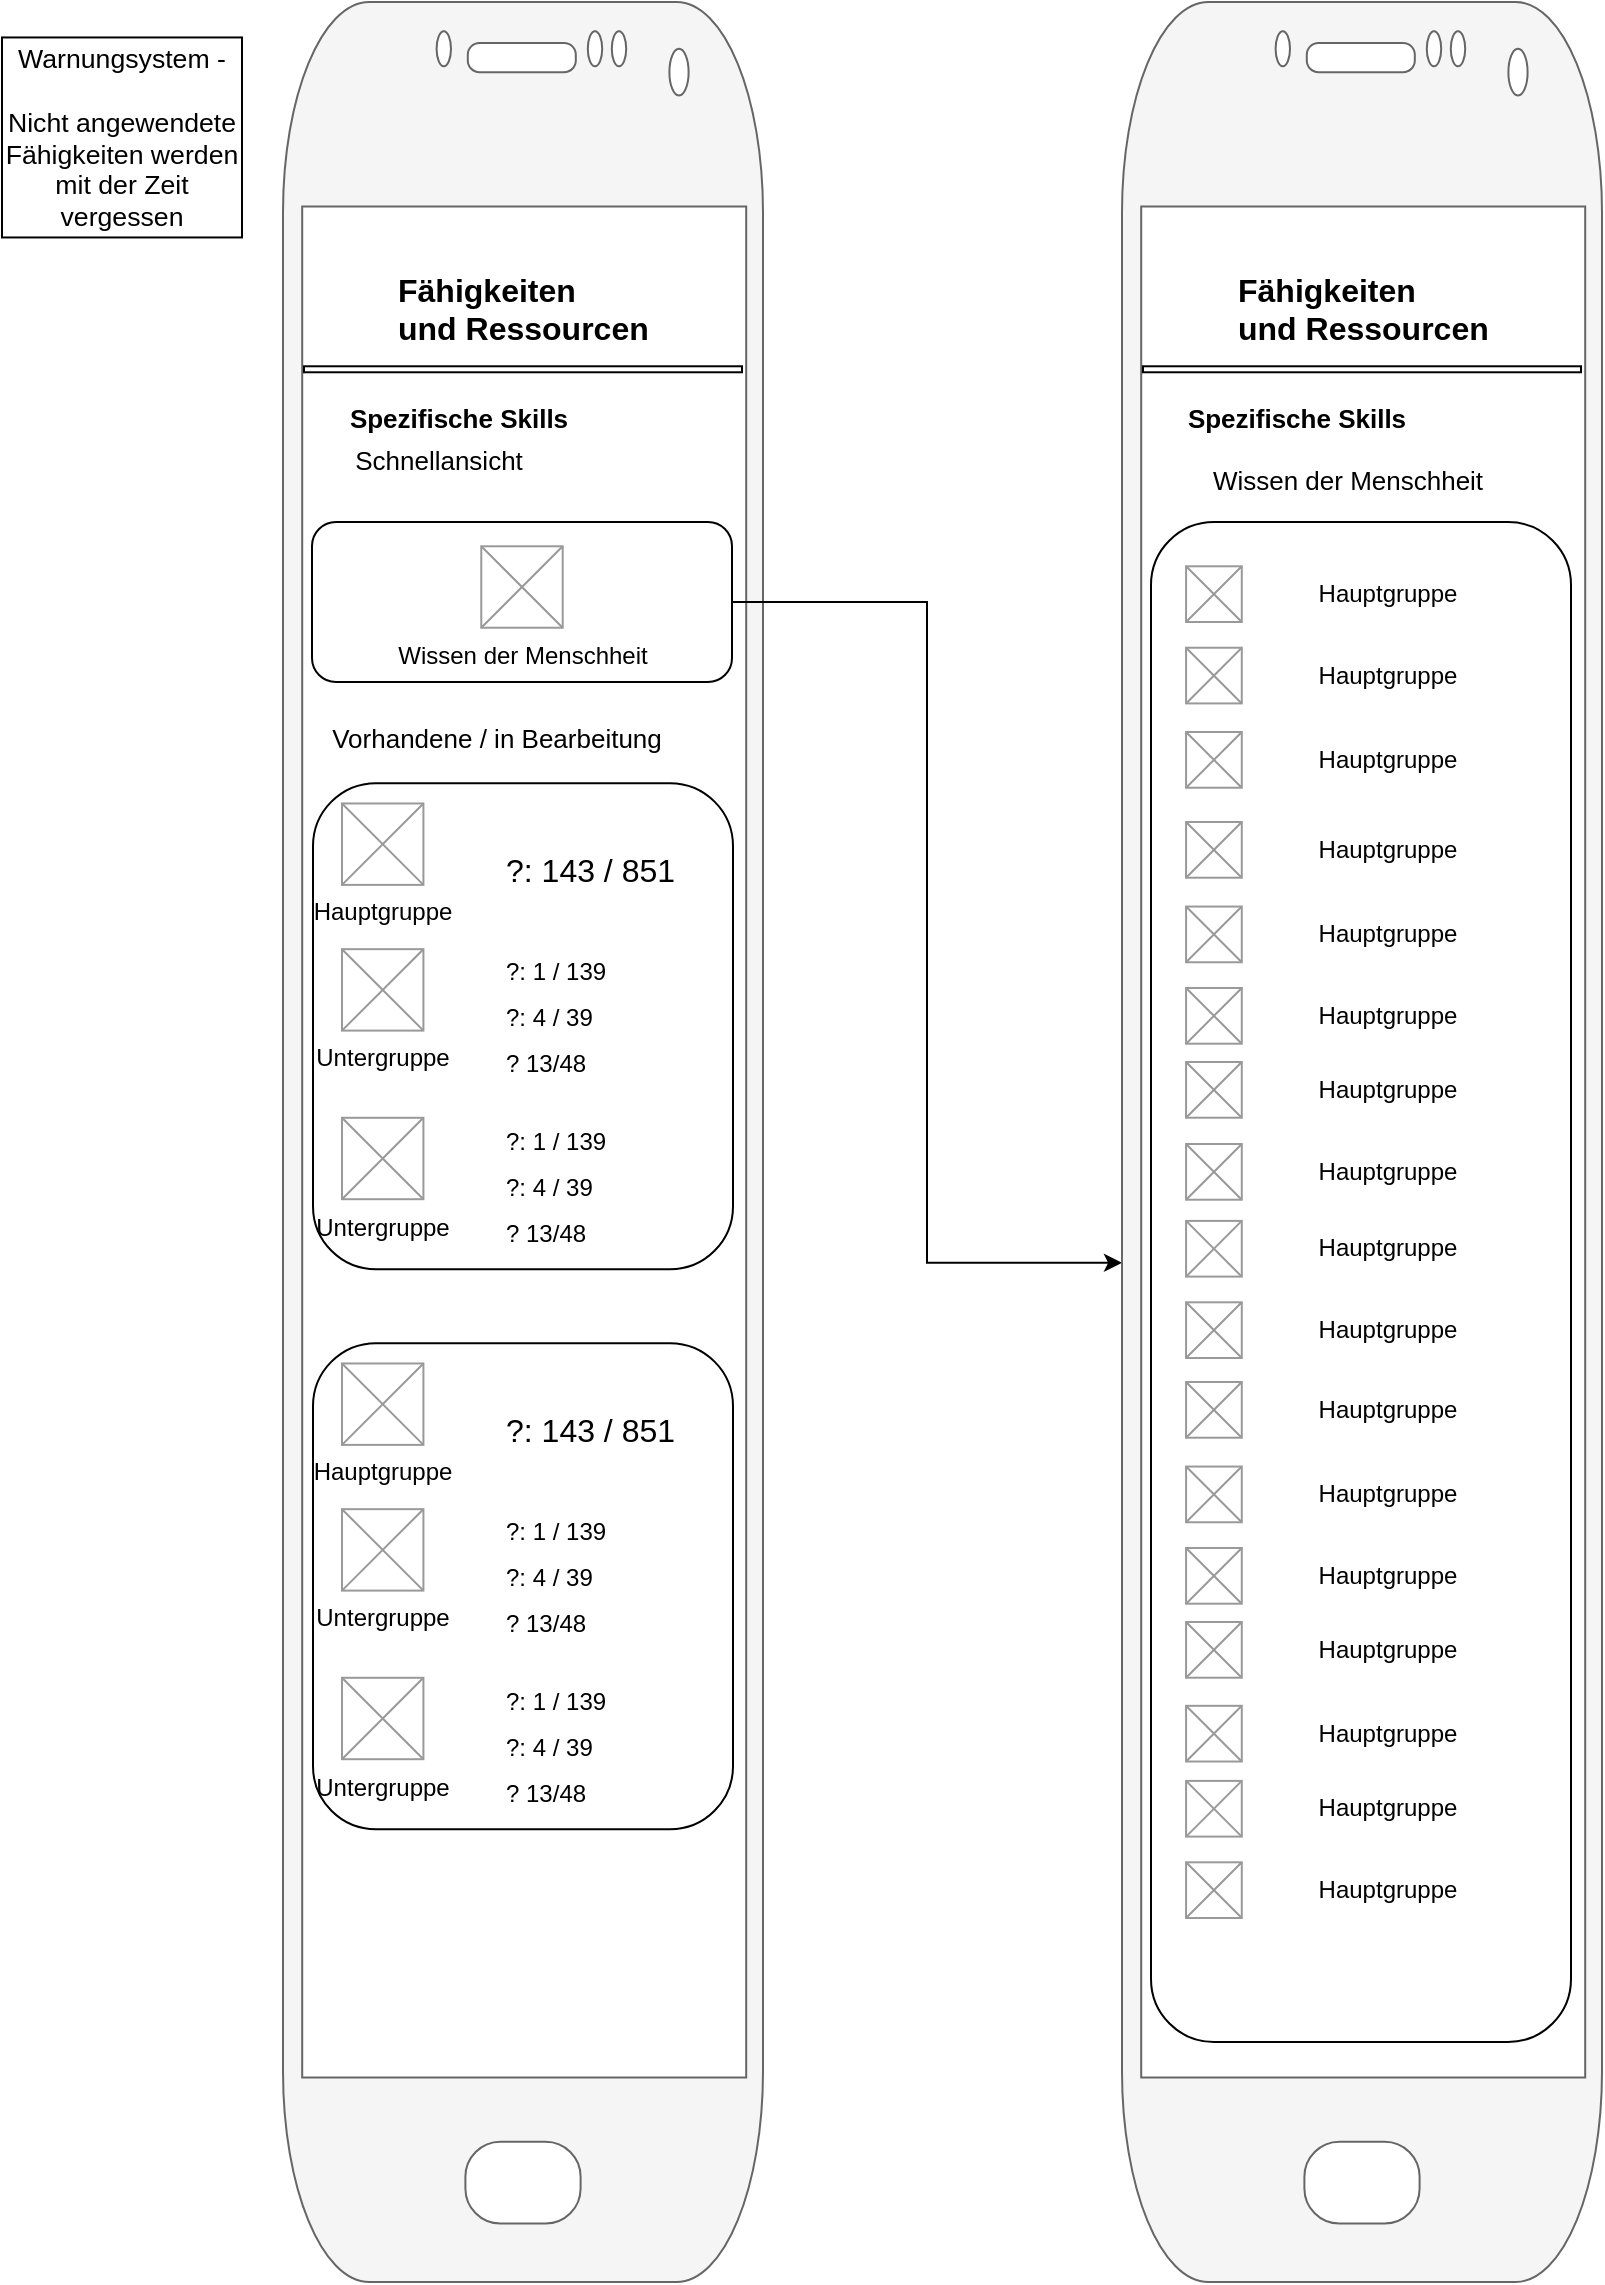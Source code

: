 <mxfile version="14.7.2" type="google"><diagram id="lHw3b0zWhgDMhPXx6H5G" name="Page-1"><mxGraphModel dx="582" dy="1634" grid="1" gridSize="10" guides="1" tooltips="1" connect="1" arrows="1" fold="1" page="1" pageScale="1" pageWidth="827" pageHeight="1169" math="0" shadow="0"><root><mxCell id="0"/><mxCell id="1" parent="0"/><mxCell id="sAKrf9lxv_wT1lpBDn7y-11" value="" style="rounded=1;whiteSpace=wrap;html=1;fillColor=none;" parent="1" vertex="1"><mxGeometry x="175.5" y="419.6" width="210" height="242.99" as="geometry"/></mxCell><mxCell id="sAKrf9lxv_wT1lpBDn7y-1" value="&lt;font style=&quot;font-size: 13px&quot; color=&quot;#000000&quot;&gt;Spezifische Skills&lt;/font&gt;" style="text;html=1;strokeColor=none;fillColor=none;align=center;verticalAlign=middle;whiteSpace=wrap;rounded=0;shadow=0;comic=0;fontSize=13;fontColor=#737373;fontStyle=1" parent="1" vertex="1"><mxGeometry x="186.61" y="228.14" width="123.39" height="17.87" as="geometry"/></mxCell><mxCell id="sAKrf9lxv_wT1lpBDn7y-2" value="&lt;font style=&quot;font-size: 12px&quot; color=&quot;#000000&quot;&gt;?: 1 / 139&lt;br&gt;?: 4 / 39&lt;br&gt;? 13/48&lt;br&gt;&lt;/font&gt;" style="text;html=1;strokeColor=none;fillColor=none;align=left;verticalAlign=middle;whiteSpace=wrap;rounded=0;shadow=0;comic=0;fontSize=19;fontColor=#737373;" parent="1" vertex="1"><mxGeometry x="270.01" y="502.59" width="100.01" height="65.69" as="geometry"/></mxCell><mxCell id="sAKrf9lxv_wT1lpBDn7y-3" value="" style="verticalLabelPosition=bottom;verticalAlign=top;html=1;shadow=0;dashed=0;strokeWidth=1;shape=mxgraph.android.phone2;strokeColor=#666666;fillColor=#f5f5f5;fontColor=#333333;" parent="1" vertex="1"><mxGeometry x="160.5" y="29" width="240" height="1140" as="geometry"/></mxCell><mxCell id="sAKrf9lxv_wT1lpBDn7y-4" value="" style="shape=image;html=1;verticalAlign=top;verticalLabelPosition=bottom;labelBackgroundColor=#ffffff;imageAspect=0;aspect=fixed;image=https://cdn4.iconfinder.com/data/icons/wirecons-free-vector-icons/32/menu-alt-128.png;fillColor=none;" parent="1" vertex="1"><mxGeometry x="186.61" y="176.38" width="20.35" height="20.35" as="geometry"/></mxCell><mxCell id="sAKrf9lxv_wT1lpBDn7y-5" value="&lt;b style=&quot;text-align: center&quot;&gt;&lt;font style=&quot;font-size: 16px&quot;&gt;Fähigkeiten&amp;nbsp;&lt;br&gt;und Ressourcen&lt;/font&gt;&lt;/b&gt;" style="text;html=1;" parent="1" vertex="1"><mxGeometry x="216.3" y="156.73" width="127.39" height="40" as="geometry"/></mxCell><mxCell id="sAKrf9lxv_wT1lpBDn7y-6" value="" style="rounded=0;whiteSpace=wrap;html=1;fillColor=#FFFFFF;" parent="1" vertex="1"><mxGeometry x="170.99" y="211.14" width="219.01" height="3" as="geometry"/></mxCell><mxCell id="sAKrf9lxv_wT1lpBDn7y-7" value="Hauptgruppe" style="verticalLabelPosition=bottom;shadow=0;dashed=0;align=center;html=1;verticalAlign=top;strokeWidth=1;shape=mxgraph.mockup.graphics.simpleIcon;strokeColor=#999999;fillColor=#FFFFFF;aspect=fixed;fontSize=12;" parent="1" vertex="1"><mxGeometry x="190" y="429.73" width="40.71" height="40.71" as="geometry"/></mxCell><mxCell id="sAKrf9lxv_wT1lpBDn7y-8" value="" style="shape=image;html=1;verticalAlign=top;verticalLabelPosition=bottom;labelBackgroundColor=#ffffff;imageAspect=0;aspect=fixed;image=https://cdn0.iconfinder.com/data/icons/geosm-e-commerce/48/info-128.png" parent="1" vertex="1"><mxGeometry x="348.02" y="165.56" width="41.98" height="41.98" as="geometry"/></mxCell><mxCell id="sAKrf9lxv_wT1lpBDn7y-10" value="Untergruppe" style="verticalLabelPosition=bottom;shadow=0;dashed=0;align=center;html=1;verticalAlign=top;strokeWidth=1;shape=mxgraph.mockup.graphics.simpleIcon;strokeColor=#999999;fillColor=#FFFFFF;aspect=fixed;fontSize=12;" parent="1" vertex="1"><mxGeometry x="190" y="502.59" width="40.71" height="40.71" as="geometry"/></mxCell><mxCell id="sAKrf9lxv_wT1lpBDn7y-12" value="Untergruppe" style="verticalLabelPosition=bottom;shadow=0;dashed=0;align=center;html=1;verticalAlign=top;strokeWidth=1;shape=mxgraph.mockup.graphics.simpleIcon;strokeColor=#999999;fillColor=#FFFFFF;aspect=fixed;fontSize=12;" parent="1" vertex="1"><mxGeometry x="190" y="586.9" width="40.71" height="40.71" as="geometry"/></mxCell><mxCell id="sAKrf9lxv_wT1lpBDn7y-13" value="&lt;font style=&quot;font-size: 12px&quot; color=&quot;#000000&quot;&gt;?: 1 / 139&lt;br&gt;?: 4 / 39&lt;br&gt;? 13/48&lt;br&gt;&lt;/font&gt;" style="text;html=1;strokeColor=none;fillColor=none;align=left;verticalAlign=middle;whiteSpace=wrap;rounded=0;shadow=0;comic=0;fontSize=19;fontColor=#737373;" parent="1" vertex="1"><mxGeometry x="270.01" y="586.9" width="100.01" height="65.69" as="geometry"/></mxCell><mxCell id="4BkyR5OS11wxC5WLjPem-69" style="edgeStyle=orthogonalEdgeStyle;rounded=0;orthogonalLoop=1;jettySize=auto;html=1;entryX=0;entryY=0.553;entryDx=0;entryDy=0;entryPerimeter=0;" edge="1" parent="1" source="sAKrf9lxv_wT1lpBDn7y-14" target="4BkyR5OS11wxC5WLjPem-4"><mxGeometry relative="1" as="geometry"/></mxCell><mxCell id="sAKrf9lxv_wT1lpBDn7y-14" value="" style="rounded=1;whiteSpace=wrap;html=1;fillColor=none;" parent="1" vertex="1"><mxGeometry x="175" y="289" width="210" height="80" as="geometry"/></mxCell><mxCell id="sAKrf9lxv_wT1lpBDn7y-17" value="Wissen der Menschheit" style="verticalLabelPosition=bottom;shadow=0;dashed=0;align=center;html=1;verticalAlign=top;strokeWidth=1;shape=mxgraph.mockup.graphics.simpleIcon;strokeColor=#999999;fillColor=#FFFFFF;aspect=fixed;fontSize=12;" parent="1" vertex="1"><mxGeometry x="259.64" y="301.15" width="40.71" height="40.71" as="geometry"/></mxCell><mxCell id="sAKrf9lxv_wT1lpBDn7y-23" value="&lt;font style=&quot;font-size: 13px ; font-weight: normal&quot; color=&quot;#000000&quot;&gt;Schnellansicht&lt;/font&gt;" style="text;html=1;strokeColor=none;fillColor=none;align=center;verticalAlign=middle;whiteSpace=wrap;rounded=0;shadow=0;comic=0;fontSize=13;fontColor=#737373;fontStyle=1" parent="1" vertex="1"><mxGeometry x="186.61" y="249" width="103.39" height="17.87" as="geometry"/></mxCell><mxCell id="sAKrf9lxv_wT1lpBDn7y-36" value="&lt;font style=&quot;font-size: 16px;&quot; color=&quot;#000000&quot;&gt;?: 143 / 851&lt;br style=&quot;font-size: 16px;&quot;&gt;&lt;/font&gt;" style="text;html=1;strokeColor=none;fillColor=none;align=left;verticalAlign=middle;whiteSpace=wrap;rounded=0;shadow=0;comic=0;fontSize=16;fontColor=#737373;" parent="1" vertex="1"><mxGeometry x="270.01" y="429.73" width="100.01" height="65.69" as="geometry"/></mxCell><mxCell id="sAKrf9lxv_wT1lpBDn7y-37" value="" style="rounded=1;whiteSpace=wrap;html=1;fillColor=none;" parent="1" vertex="1"><mxGeometry x="175.5" y="699.6" width="210" height="242.99" as="geometry"/></mxCell><mxCell id="sAKrf9lxv_wT1lpBDn7y-38" value="&lt;font style=&quot;font-size: 12px&quot; color=&quot;#000000&quot;&gt;?: 1 / 139&lt;br&gt;?: 4 / 39&lt;br&gt;? 13/48&lt;br&gt;&lt;/font&gt;" style="text;html=1;strokeColor=none;fillColor=none;align=left;verticalAlign=middle;whiteSpace=wrap;rounded=0;shadow=0;comic=0;fontSize=19;fontColor=#737373;" parent="1" vertex="1"><mxGeometry x="270.01" y="782.59" width="100.01" height="65.69" as="geometry"/></mxCell><mxCell id="sAKrf9lxv_wT1lpBDn7y-39" value="Hauptgruppe" style="verticalLabelPosition=bottom;shadow=0;dashed=0;align=center;html=1;verticalAlign=top;strokeWidth=1;shape=mxgraph.mockup.graphics.simpleIcon;strokeColor=#999999;fillColor=#FFFFFF;aspect=fixed;fontSize=12;" parent="1" vertex="1"><mxGeometry x="190" y="709.73" width="40.71" height="40.71" as="geometry"/></mxCell><mxCell id="sAKrf9lxv_wT1lpBDn7y-40" value="Untergruppe" style="verticalLabelPosition=bottom;shadow=0;dashed=0;align=center;html=1;verticalAlign=top;strokeWidth=1;shape=mxgraph.mockup.graphics.simpleIcon;strokeColor=#999999;fillColor=#FFFFFF;aspect=fixed;fontSize=12;" parent="1" vertex="1"><mxGeometry x="190" y="782.59" width="40.71" height="40.71" as="geometry"/></mxCell><mxCell id="sAKrf9lxv_wT1lpBDn7y-41" value="Untergruppe" style="verticalLabelPosition=bottom;shadow=0;dashed=0;align=center;html=1;verticalAlign=top;strokeWidth=1;shape=mxgraph.mockup.graphics.simpleIcon;strokeColor=#999999;fillColor=#FFFFFF;aspect=fixed;fontSize=12;" parent="1" vertex="1"><mxGeometry x="190" y="866.9" width="40.71" height="40.71" as="geometry"/></mxCell><mxCell id="sAKrf9lxv_wT1lpBDn7y-42" value="&lt;font style=&quot;font-size: 12px&quot; color=&quot;#000000&quot;&gt;?: 1 / 139&lt;br&gt;?: 4 / 39&lt;br&gt;? 13/48&lt;br&gt;&lt;/font&gt;" style="text;html=1;strokeColor=none;fillColor=none;align=left;verticalAlign=middle;whiteSpace=wrap;rounded=0;shadow=0;comic=0;fontSize=19;fontColor=#737373;" parent="1" vertex="1"><mxGeometry x="270.01" y="866.9" width="100.01" height="65.69" as="geometry"/></mxCell><mxCell id="sAKrf9lxv_wT1lpBDn7y-43" value="&lt;font style=&quot;font-size: 16px;&quot; color=&quot;#000000&quot;&gt;?: 143 / 851&lt;br style=&quot;font-size: 16px;&quot;&gt;&lt;/font&gt;" style="text;html=1;strokeColor=none;fillColor=none;align=left;verticalAlign=middle;whiteSpace=wrap;rounded=0;shadow=0;comic=0;fontSize=16;fontColor=#737373;" parent="1" vertex="1"><mxGeometry x="270.01" y="709.73" width="100.01" height="65.69" as="geometry"/></mxCell><mxCell id="PvATEVLDwsDM25-idgo2-1" value="&lt;b style=&quot;font-weight: normal&quot; id=&quot;docs-internal-guid-914080f0-7fff-a035-b39f-3ac5ec78e152&quot;&gt;&lt;span style=&quot;font-size: 10pt ; font-family: &amp;#34;arial&amp;#34; ; color: rgb(0 , 0 , 0) ; background-color: rgb(255 , 255 , 255) ; font-weight: 400 ; font-style: normal ; font-variant: normal ; text-decoration: none ; vertical-align: baseline&quot;&gt;Warnungsystem - &lt;br&gt;&lt;br&gt;Nicht angewendete Fähigkeiten werden mit der Zeit vergessen&lt;/span&gt;&lt;/b&gt;" style="rounded=0;whiteSpace=wrap;html=1;" parent="1" vertex="1"><mxGeometry x="20" y="46.73" width="120" height="100" as="geometry"/></mxCell><mxCell id="4BkyR5OS11wxC5WLjPem-2" value="&lt;font style=&quot;font-size: 13px&quot; color=&quot;#000000&quot;&gt;Spezifische Skills&lt;/font&gt;" style="text;html=1;strokeColor=none;fillColor=none;align=center;verticalAlign=middle;whiteSpace=wrap;rounded=0;shadow=0;comic=0;fontSize=13;fontColor=#737373;fontStyle=1" vertex="1" parent="1"><mxGeometry x="606.11" y="228.14" width="123.39" height="17.87" as="geometry"/></mxCell><mxCell id="4BkyR5OS11wxC5WLjPem-4" value="" style="verticalLabelPosition=bottom;verticalAlign=top;html=1;shadow=0;dashed=0;strokeWidth=1;shape=mxgraph.android.phone2;strokeColor=#666666;fillColor=#f5f5f5;fontColor=#333333;" vertex="1" parent="1"><mxGeometry x="580" y="29" width="240" height="1140" as="geometry"/></mxCell><mxCell id="4BkyR5OS11wxC5WLjPem-5" value="" style="shape=image;html=1;verticalAlign=top;verticalLabelPosition=bottom;labelBackgroundColor=#ffffff;imageAspect=0;aspect=fixed;image=https://cdn4.iconfinder.com/data/icons/wirecons-free-vector-icons/32/menu-alt-128.png;fillColor=none;" vertex="1" parent="1"><mxGeometry x="606.11" y="176.38" width="20.35" height="20.35" as="geometry"/></mxCell><mxCell id="4BkyR5OS11wxC5WLjPem-6" value="&lt;b style=&quot;text-align: center&quot;&gt;&lt;font style=&quot;font-size: 16px&quot;&gt;Fähigkeiten&amp;nbsp;&lt;br&gt;und Ressourcen&lt;/font&gt;&lt;/b&gt;" style="text;html=1;" vertex="1" parent="1"><mxGeometry x="635.8" y="156.73" width="127.39" height="40" as="geometry"/></mxCell><mxCell id="4BkyR5OS11wxC5WLjPem-7" value="" style="rounded=0;whiteSpace=wrap;html=1;fillColor=#FFFFFF;" vertex="1" parent="1"><mxGeometry x="590.49" y="211.14" width="219.01" height="3" as="geometry"/></mxCell><mxCell id="4BkyR5OS11wxC5WLjPem-9" value="" style="shape=image;html=1;verticalAlign=top;verticalLabelPosition=bottom;labelBackgroundColor=#ffffff;imageAspect=0;aspect=fixed;image=https://cdn0.iconfinder.com/data/icons/geosm-e-commerce/48/info-128.png" vertex="1" parent="1"><mxGeometry x="767.52" y="165.56" width="41.98" height="41.98" as="geometry"/></mxCell><mxCell id="4BkyR5OS11wxC5WLjPem-13" value="" style="rounded=1;whiteSpace=wrap;html=1;fillColor=none;" vertex="1" parent="1"><mxGeometry x="594.5" y="289" width="210" height="760" as="geometry"/></mxCell><mxCell id="4BkyR5OS11wxC5WLjPem-14" value="" style="verticalLabelPosition=bottom;shadow=0;dashed=0;align=center;html=1;verticalAlign=top;strokeWidth=1;shape=mxgraph.mockup.graphics.simpleIcon;strokeColor=#999999;fillColor=#FFFFFF;aspect=fixed;fontSize=12;" vertex="1" parent="1"><mxGeometry x="612.04" y="311.15" width="27.85" height="27.85" as="geometry"/></mxCell><mxCell id="4BkyR5OS11wxC5WLjPem-20" value="&lt;font style=&quot;font-size: 13px ; font-weight: normal&quot; color=&quot;#000000&quot;&gt;Wissen der Menschheit&lt;/font&gt;" style="text;html=1;strokeColor=none;fillColor=none;align=center;verticalAlign=middle;whiteSpace=wrap;rounded=0;shadow=0;comic=0;fontSize=13;fontColor=#737373;fontStyle=1" vertex="1" parent="1"><mxGeometry x="606.11" y="259" width="173.89" height="17.87" as="geometry"/></mxCell><mxCell id="4BkyR5OS11wxC5WLjPem-32" value="Hauptgruppe" style="text;html=1;strokeColor=none;fillColor=none;align=center;verticalAlign=middle;whiteSpace=wrap;rounded=0;" vertex="1" parent="1"><mxGeometry x="663.19" y="315.08" width="100" height="20" as="geometry"/></mxCell><mxCell id="4BkyR5OS11wxC5WLjPem-33" value="" style="verticalLabelPosition=bottom;shadow=0;dashed=0;align=center;html=1;verticalAlign=top;strokeWidth=1;shape=mxgraph.mockup.graphics.simpleIcon;strokeColor=#999999;fillColor=#FFFFFF;aspect=fixed;fontSize=12;" vertex="1" parent="1"><mxGeometry x="612.04" y="351.86" width="27.85" height="27.85" as="geometry"/></mxCell><mxCell id="4BkyR5OS11wxC5WLjPem-34" value="Hauptgruppe" style="text;html=1;strokeColor=none;fillColor=none;align=center;verticalAlign=middle;whiteSpace=wrap;rounded=0;" vertex="1" parent="1"><mxGeometry x="663.19" y="355.79" width="100" height="20" as="geometry"/></mxCell><mxCell id="4BkyR5OS11wxC5WLjPem-35" value="" style="verticalLabelPosition=bottom;shadow=0;dashed=0;align=center;html=1;verticalAlign=top;strokeWidth=1;shape=mxgraph.mockup.graphics.simpleIcon;strokeColor=#999999;fillColor=#FFFFFF;aspect=fixed;fontSize=12;" vertex="1" parent="1"><mxGeometry x="612.04" y="394.01" width="27.85" height="27.85" as="geometry"/></mxCell><mxCell id="4BkyR5OS11wxC5WLjPem-36" value="Hauptgruppe" style="text;html=1;strokeColor=none;fillColor=none;align=center;verticalAlign=middle;whiteSpace=wrap;rounded=0;" vertex="1" parent="1"><mxGeometry x="663.19" y="397.94" width="100" height="20" as="geometry"/></mxCell><mxCell id="4BkyR5OS11wxC5WLjPem-37" value="" style="verticalLabelPosition=bottom;shadow=0;dashed=0;align=center;html=1;verticalAlign=top;strokeWidth=1;shape=mxgraph.mockup.graphics.simpleIcon;strokeColor=#999999;fillColor=#FFFFFF;aspect=fixed;fontSize=12;" vertex="1" parent="1"><mxGeometry x="612.04" y="439.0" width="27.85" height="27.85" as="geometry"/></mxCell><mxCell id="4BkyR5OS11wxC5WLjPem-38" value="Hauptgruppe" style="text;html=1;strokeColor=none;fillColor=none;align=center;verticalAlign=middle;whiteSpace=wrap;rounded=0;" vertex="1" parent="1"><mxGeometry x="663.19" y="442.93" width="100" height="20" as="geometry"/></mxCell><mxCell id="4BkyR5OS11wxC5WLjPem-39" value="" style="verticalLabelPosition=bottom;shadow=0;dashed=0;align=center;html=1;verticalAlign=top;strokeWidth=1;shape=mxgraph.mockup.graphics.simpleIcon;strokeColor=#999999;fillColor=#FFFFFF;aspect=fixed;fontSize=12;" vertex="1" parent="1"><mxGeometry x="612.04" y="481.28" width="27.85" height="27.85" as="geometry"/></mxCell><mxCell id="4BkyR5OS11wxC5WLjPem-40" value="Hauptgruppe" style="text;html=1;strokeColor=none;fillColor=none;align=center;verticalAlign=middle;whiteSpace=wrap;rounded=0;" vertex="1" parent="1"><mxGeometry x="663.19" y="485.21" width="100" height="20" as="geometry"/></mxCell><mxCell id="4BkyR5OS11wxC5WLjPem-41" value="" style="verticalLabelPosition=bottom;shadow=0;dashed=0;align=center;html=1;verticalAlign=top;strokeWidth=1;shape=mxgraph.mockup.graphics.simpleIcon;strokeColor=#999999;fillColor=#FFFFFF;aspect=fixed;fontSize=12;" vertex="1" parent="1"><mxGeometry x="612.04" y="521.99" width="27.85" height="27.85" as="geometry"/></mxCell><mxCell id="4BkyR5OS11wxC5WLjPem-42" value="Hauptgruppe" style="text;html=1;strokeColor=none;fillColor=none;align=center;verticalAlign=middle;whiteSpace=wrap;rounded=0;" vertex="1" parent="1"><mxGeometry x="663.19" y="525.92" width="100" height="20" as="geometry"/></mxCell><mxCell id="4BkyR5OS11wxC5WLjPem-43" value="" style="verticalLabelPosition=bottom;shadow=0;dashed=0;align=center;html=1;verticalAlign=top;strokeWidth=1;shape=mxgraph.mockup.graphics.simpleIcon;strokeColor=#999999;fillColor=#FFFFFF;aspect=fixed;fontSize=12;" vertex="1" parent="1"><mxGeometry x="612.04" y="559" width="27.85" height="27.85" as="geometry"/></mxCell><mxCell id="4BkyR5OS11wxC5WLjPem-44" value="Hauptgruppe" style="text;html=1;strokeColor=none;fillColor=none;align=center;verticalAlign=middle;whiteSpace=wrap;rounded=0;" vertex="1" parent="1"><mxGeometry x="663.19" y="562.93" width="100" height="20" as="geometry"/></mxCell><mxCell id="4BkyR5OS11wxC5WLjPem-45" value="" style="verticalLabelPosition=bottom;shadow=0;dashed=0;align=center;html=1;verticalAlign=top;strokeWidth=1;shape=mxgraph.mockup.graphics.simpleIcon;strokeColor=#999999;fillColor=#FFFFFF;aspect=fixed;fontSize=12;" vertex="1" parent="1"><mxGeometry x="612.04" y="600" width="27.85" height="27.85" as="geometry"/></mxCell><mxCell id="4BkyR5OS11wxC5WLjPem-46" value="Hauptgruppe" style="text;html=1;strokeColor=none;fillColor=none;align=center;verticalAlign=middle;whiteSpace=wrap;rounded=0;" vertex="1" parent="1"><mxGeometry x="663.19" y="603.93" width="100" height="20" as="geometry"/></mxCell><mxCell id="4BkyR5OS11wxC5WLjPem-47" value="" style="verticalLabelPosition=bottom;shadow=0;dashed=0;align=center;html=1;verticalAlign=top;strokeWidth=1;shape=mxgraph.mockup.graphics.simpleIcon;strokeColor=#999999;fillColor=#FFFFFF;aspect=fixed;fontSize=12;" vertex="1" parent="1"><mxGeometry x="612.04" y="638.45" width="27.85" height="27.85" as="geometry"/></mxCell><mxCell id="4BkyR5OS11wxC5WLjPem-48" value="Hauptgruppe" style="text;html=1;strokeColor=none;fillColor=none;align=center;verticalAlign=middle;whiteSpace=wrap;rounded=0;" vertex="1" parent="1"><mxGeometry x="663.19" y="642.38" width="100" height="20" as="geometry"/></mxCell><mxCell id="4BkyR5OS11wxC5WLjPem-49" value="" style="verticalLabelPosition=bottom;shadow=0;dashed=0;align=center;html=1;verticalAlign=top;strokeWidth=1;shape=mxgraph.mockup.graphics.simpleIcon;strokeColor=#999999;fillColor=#FFFFFF;aspect=fixed;fontSize=12;" vertex="1" parent="1"><mxGeometry x="612.04" y="679.16" width="27.85" height="27.85" as="geometry"/></mxCell><mxCell id="4BkyR5OS11wxC5WLjPem-50" value="Hauptgruppe" style="text;html=1;strokeColor=none;fillColor=none;align=center;verticalAlign=middle;whiteSpace=wrap;rounded=0;" vertex="1" parent="1"><mxGeometry x="663.19" y="683.09" width="100" height="20" as="geometry"/></mxCell><mxCell id="4BkyR5OS11wxC5WLjPem-51" value="" style="verticalLabelPosition=bottom;shadow=0;dashed=0;align=center;html=1;verticalAlign=top;strokeWidth=1;shape=mxgraph.mockup.graphics.simpleIcon;strokeColor=#999999;fillColor=#FFFFFF;aspect=fixed;fontSize=12;" vertex="1" parent="1"><mxGeometry x="612.04" y="719.0" width="27.85" height="27.85" as="geometry"/></mxCell><mxCell id="4BkyR5OS11wxC5WLjPem-52" value="Hauptgruppe" style="text;html=1;strokeColor=none;fillColor=none;align=center;verticalAlign=middle;whiteSpace=wrap;rounded=0;" vertex="1" parent="1"><mxGeometry x="663.19" y="722.93" width="100" height="20" as="geometry"/></mxCell><mxCell id="4BkyR5OS11wxC5WLjPem-53" value="" style="verticalLabelPosition=bottom;shadow=0;dashed=0;align=center;html=1;verticalAlign=top;strokeWidth=1;shape=mxgraph.mockup.graphics.simpleIcon;strokeColor=#999999;fillColor=#FFFFFF;aspect=fixed;fontSize=12;" vertex="1" parent="1"><mxGeometry x="612.04" y="761.28" width="27.85" height="27.85" as="geometry"/></mxCell><mxCell id="4BkyR5OS11wxC5WLjPem-54" value="Hauptgruppe" style="text;html=1;strokeColor=none;fillColor=none;align=center;verticalAlign=middle;whiteSpace=wrap;rounded=0;" vertex="1" parent="1"><mxGeometry x="663.19" y="765.21" width="100" height="20" as="geometry"/></mxCell><mxCell id="4BkyR5OS11wxC5WLjPem-55" value="" style="verticalLabelPosition=bottom;shadow=0;dashed=0;align=center;html=1;verticalAlign=top;strokeWidth=1;shape=mxgraph.mockup.graphics.simpleIcon;strokeColor=#999999;fillColor=#FFFFFF;aspect=fixed;fontSize=12;" vertex="1" parent="1"><mxGeometry x="612.04" y="801.99" width="27.85" height="27.85" as="geometry"/></mxCell><mxCell id="4BkyR5OS11wxC5WLjPem-56" value="Hauptgruppe" style="text;html=1;strokeColor=none;fillColor=none;align=center;verticalAlign=middle;whiteSpace=wrap;rounded=0;" vertex="1" parent="1"><mxGeometry x="663.19" y="805.92" width="100" height="20" as="geometry"/></mxCell><mxCell id="4BkyR5OS11wxC5WLjPem-57" value="" style="verticalLabelPosition=bottom;shadow=0;dashed=0;align=center;html=1;verticalAlign=top;strokeWidth=1;shape=mxgraph.mockup.graphics.simpleIcon;strokeColor=#999999;fillColor=#FFFFFF;aspect=fixed;fontSize=12;" vertex="1" parent="1"><mxGeometry x="612.04" y="839.0" width="27.85" height="27.85" as="geometry"/></mxCell><mxCell id="4BkyR5OS11wxC5WLjPem-58" value="Hauptgruppe" style="text;html=1;strokeColor=none;fillColor=none;align=center;verticalAlign=middle;whiteSpace=wrap;rounded=0;" vertex="1" parent="1"><mxGeometry x="663.19" y="842.93" width="100" height="20" as="geometry"/></mxCell><mxCell id="4BkyR5OS11wxC5WLjPem-59" value="" style="verticalLabelPosition=bottom;shadow=0;dashed=0;align=center;html=1;verticalAlign=top;strokeWidth=1;shape=mxgraph.mockup.graphics.simpleIcon;strokeColor=#999999;fillColor=#FFFFFF;aspect=fixed;fontSize=12;" vertex="1" parent="1"><mxGeometry x="612.04" y="880.91" width="27.85" height="27.85" as="geometry"/></mxCell><mxCell id="4BkyR5OS11wxC5WLjPem-60" value="Hauptgruppe" style="text;html=1;strokeColor=none;fillColor=none;align=center;verticalAlign=middle;whiteSpace=wrap;rounded=0;" vertex="1" parent="1"><mxGeometry x="663.19" y="884.84" width="100" height="20" as="geometry"/></mxCell><mxCell id="4BkyR5OS11wxC5WLjPem-61" value="" style="verticalLabelPosition=bottom;shadow=0;dashed=0;align=center;html=1;verticalAlign=top;strokeWidth=1;shape=mxgraph.mockup.graphics.simpleIcon;strokeColor=#999999;fillColor=#FFFFFF;aspect=fixed;fontSize=12;" vertex="1" parent="1"><mxGeometry x="612.04" y="918.45" width="27.85" height="27.85" as="geometry"/></mxCell><mxCell id="4BkyR5OS11wxC5WLjPem-62" value="Hauptgruppe" style="text;html=1;strokeColor=none;fillColor=none;align=center;verticalAlign=middle;whiteSpace=wrap;rounded=0;" vertex="1" parent="1"><mxGeometry x="663.19" y="922.38" width="100" height="20" as="geometry"/></mxCell><mxCell id="4BkyR5OS11wxC5WLjPem-63" value="" style="verticalLabelPosition=bottom;shadow=0;dashed=0;align=center;html=1;verticalAlign=top;strokeWidth=1;shape=mxgraph.mockup.graphics.simpleIcon;strokeColor=#999999;fillColor=#FFFFFF;aspect=fixed;fontSize=12;" vertex="1" parent="1"><mxGeometry x="612.04" y="959.16" width="27.85" height="27.85" as="geometry"/></mxCell><mxCell id="4BkyR5OS11wxC5WLjPem-64" value="Hauptgruppe" style="text;html=1;strokeColor=none;fillColor=none;align=center;verticalAlign=middle;whiteSpace=wrap;rounded=0;" vertex="1" parent="1"><mxGeometry x="663.19" y="963.09" width="100" height="20" as="geometry"/></mxCell><mxCell id="4BkyR5OS11wxC5WLjPem-68" value="&lt;font style=&quot;font-size: 13px ; font-weight: normal&quot; color=&quot;#000000&quot;&gt;Vorhandene / in Bearbeitung&lt;/font&gt;" style="text;html=1;strokeColor=none;fillColor=none;align=center;verticalAlign=middle;whiteSpace=wrap;rounded=0;shadow=0;comic=0;fontSize=13;fontColor=#737373;fontStyle=1" vertex="1" parent="1"><mxGeometry x="175.5" y="387.94" width="183.39" height="17.87" as="geometry"/></mxCell></root></mxGraphModel></diagram></mxfile>